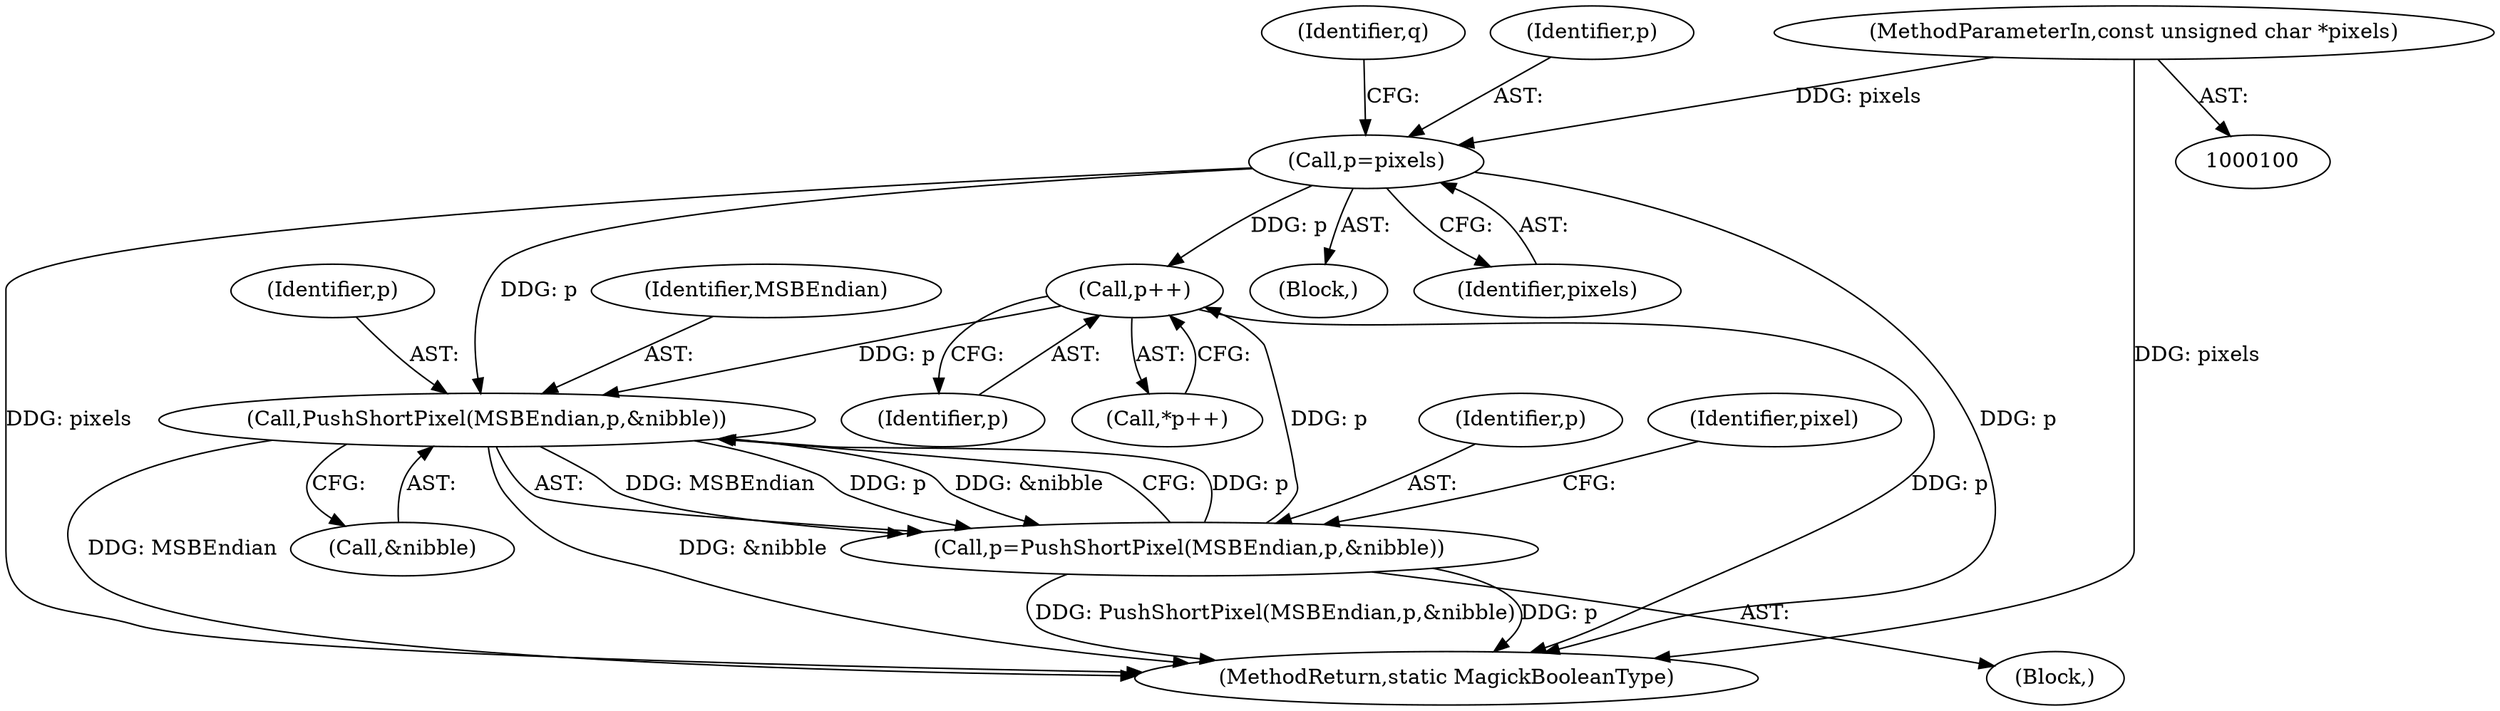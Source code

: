 digraph "0_ImageMagick_280215b9936d145dd5ee91403738ccce1333cab1@pointer" {
"1000114" [label="(Call,p=pixels)"];
"1000105" [label="(MethodParameterIn,const unsigned char *pixels)"];
"1000162" [label="(Call,p++)"];
"1000168" [label="(Call,PushShortPixel(MSBEndian,p,&nibble))"];
"1000166" [label="(Call,p=PushShortPixel(MSBEndian,p,&nibble))"];
"1000169" [label="(Identifier,MSBEndian)"];
"1000170" [label="(Identifier,p)"];
"1000118" [label="(Identifier,q)"];
"1000105" [label="(MethodParameterIn,const unsigned char *pixels)"];
"1000171" [label="(Call,&nibble)"];
"1000167" [label="(Identifier,p)"];
"1000264" [label="(MethodReturn,static MagickBooleanType)"];
"1000168" [label="(Call,PushShortPixel(MSBEndian,p,&nibble))"];
"1000163" [label="(Identifier,p)"];
"1000107" [label="(Block,)"];
"1000166" [label="(Call,p=PushShortPixel(MSBEndian,p,&nibble))"];
"1000165" [label="(Block,)"];
"1000162" [label="(Call,p++)"];
"1000174" [label="(Identifier,pixel)"];
"1000115" [label="(Identifier,p)"];
"1000114" [label="(Call,p=pixels)"];
"1000161" [label="(Call,*p++)"];
"1000116" [label="(Identifier,pixels)"];
"1000114" -> "1000107"  [label="AST: "];
"1000114" -> "1000116"  [label="CFG: "];
"1000115" -> "1000114"  [label="AST: "];
"1000116" -> "1000114"  [label="AST: "];
"1000118" -> "1000114"  [label="CFG: "];
"1000114" -> "1000264"  [label="DDG: p"];
"1000114" -> "1000264"  [label="DDG: pixels"];
"1000105" -> "1000114"  [label="DDG: pixels"];
"1000114" -> "1000162"  [label="DDG: p"];
"1000114" -> "1000168"  [label="DDG: p"];
"1000105" -> "1000100"  [label="AST: "];
"1000105" -> "1000264"  [label="DDG: pixels"];
"1000162" -> "1000161"  [label="AST: "];
"1000162" -> "1000163"  [label="CFG: "];
"1000163" -> "1000162"  [label="AST: "];
"1000161" -> "1000162"  [label="CFG: "];
"1000162" -> "1000264"  [label="DDG: p"];
"1000166" -> "1000162"  [label="DDG: p"];
"1000162" -> "1000168"  [label="DDG: p"];
"1000168" -> "1000166"  [label="AST: "];
"1000168" -> "1000171"  [label="CFG: "];
"1000169" -> "1000168"  [label="AST: "];
"1000170" -> "1000168"  [label="AST: "];
"1000171" -> "1000168"  [label="AST: "];
"1000166" -> "1000168"  [label="CFG: "];
"1000168" -> "1000264"  [label="DDG: MSBEndian"];
"1000168" -> "1000264"  [label="DDG: &nibble"];
"1000168" -> "1000166"  [label="DDG: MSBEndian"];
"1000168" -> "1000166"  [label="DDG: p"];
"1000168" -> "1000166"  [label="DDG: &nibble"];
"1000166" -> "1000168"  [label="DDG: p"];
"1000166" -> "1000165"  [label="AST: "];
"1000167" -> "1000166"  [label="AST: "];
"1000174" -> "1000166"  [label="CFG: "];
"1000166" -> "1000264"  [label="DDG: PushShortPixel(MSBEndian,p,&nibble)"];
"1000166" -> "1000264"  [label="DDG: p"];
}
